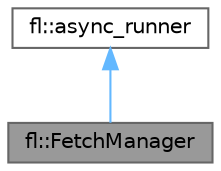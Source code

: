 digraph "fl::FetchManager"
{
 // INTERACTIVE_SVG=YES
 // LATEX_PDF_SIZE
  bgcolor="transparent";
  edge [fontname=Helvetica,fontsize=10,labelfontname=Helvetica,labelfontsize=10];
  node [fontname=Helvetica,fontsize=10,shape=box,height=0.2,width=0.4];
  Node1 [id="Node000001",label="fl::FetchManager",height=0.2,width=0.4,color="gray40", fillcolor="grey60", style="filled", fontcolor="black",tooltip="Internal fetch manager for promise tracking."];
  Node2 -> Node1 [id="edge1_Node000001_Node000002",dir="back",color="steelblue1",style="solid",tooltip=" "];
  Node2 [id="Node000002",label="fl::async_runner",height=0.2,width=0.4,color="gray40", fillcolor="white", style="filled",URL="$d9/d7a/classfl_1_1async__runner.html",tooltip="Generic asynchronous task runner interface."];
}
